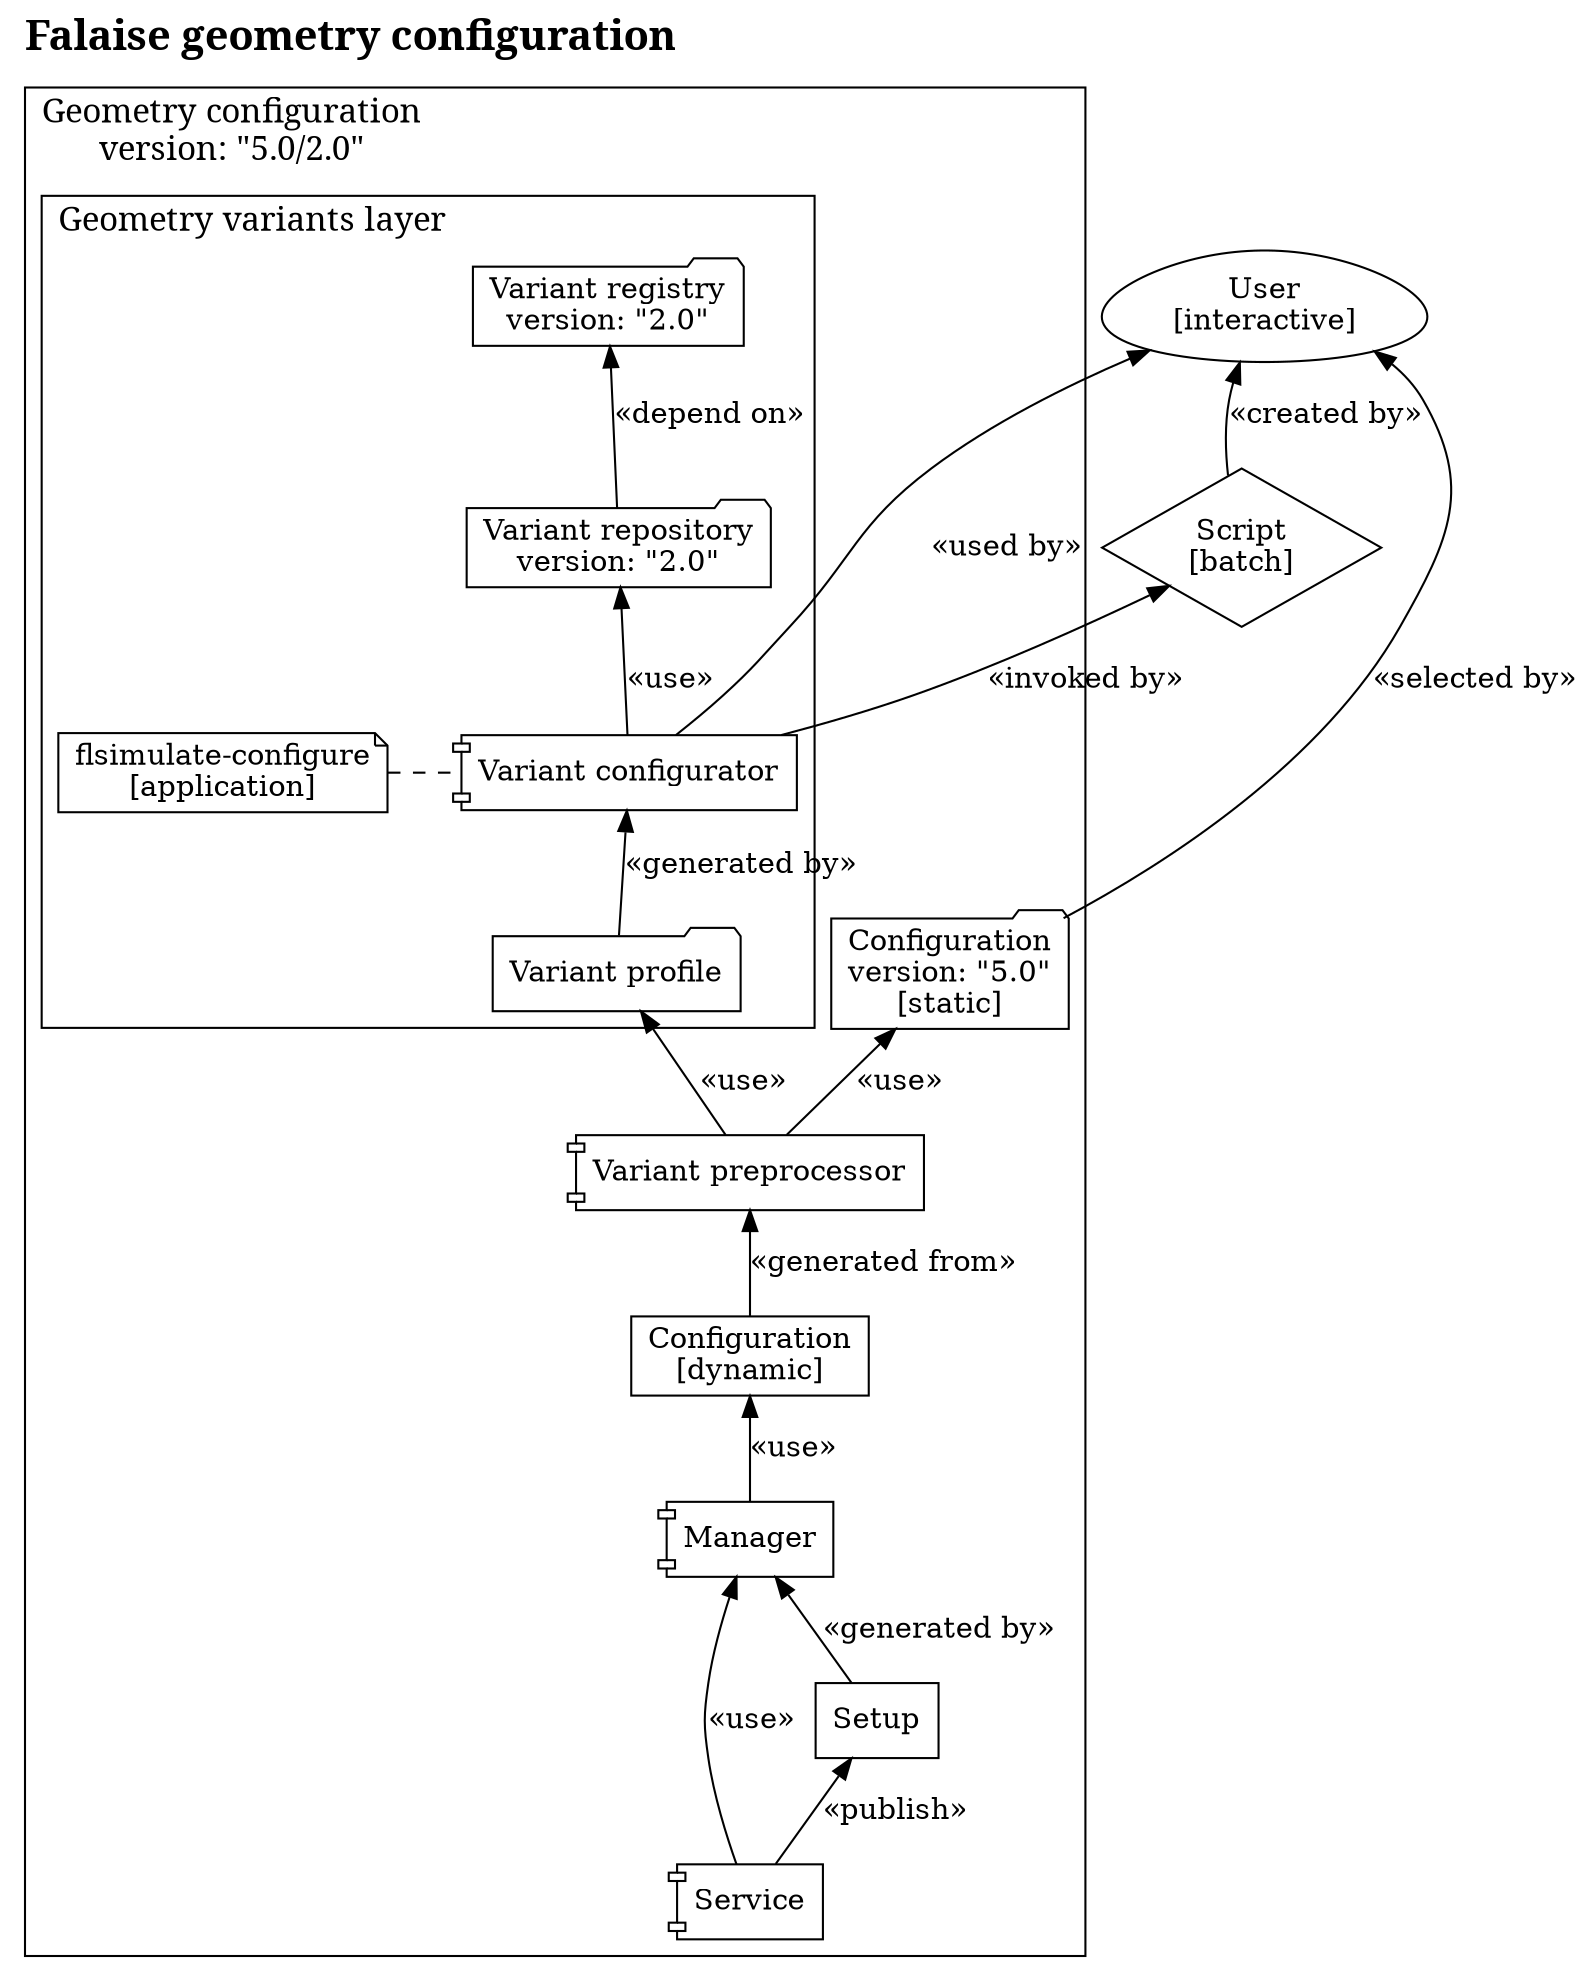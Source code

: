 // -*- mode: graphviz-dot; indent-tabs-mode: nil; -*-

digraph falaise_geometry_config_principles {
  rankdir="BT";
  label="Falaise geometry configuration"
  labelloc="t";
  labeljust="l";
  fontsize="20";
  fontname="bold";
  {
    fontsize="16";
    fontname="normal";
    User[shape="egg"; label="User\n[interactive]"; ];
    Script[shape="diamond"; label="Script\n[batch]"; ];
    Script -> User[label="&laquo;created by&raquo;";];
         
    subgraph cluster_Geometry {
      label="Geometry configuration\nversion: \"5.0/2.0\"";
      labelloc="b";
      labeljust="l";
                 
      subgraph cluster_GeometryVariant {
        label="Geometry variants layer";

        GeometryVariantRegistry
        [
          shape="folder";
          label="Variant registry\nversion: \"2.0\"";
        ];
                         
        GeometryVariantRepository
        [
          shape="folder";
          label="Variant repository\nversion: \"2.0\"";
        ];

        subgraph {
          rank="same";
              
          GeometryVariantConfigurator
          [
            shape="component";
            label="Variant configurator";
          ];
        
          GeometryVariantConfiguratorNote
          [
            shape="note";
            label="flsimulate-configure\n[application]";
          ];
                                 
          GeometryVariantConfiguratorNote -> GeometryVariantConfigurator
          [
            //label="&laquo;implement&raquo;";
            dir="none";
            style="dashed";
          ];
        }

        GeometryVariantProfile
        [
          shape="folder";
          label="Variant profile";
        ];

        GeometryVariantRepository   -> GeometryVariantRegistry [label="&laquo;depend on&raquo;"];
        GeometryVariantConfigurator -> GeometryVariantRepository [label="&laquo;use&raquo;"];
        GeometryVariantProfile      -> GeometryVariantConfigurator [label="&laquo;generated by&raquo;" ];

      }                   

      GeometryConfigurationStatic
      [
        shape="folder";
        label="Configuration\nversion: \"5.0\"\n[static]";
      ];
                     
      GeometryConfigurationDynamic
      [
        shape="box";
        label="Configuration\n[dynamic]";
      ];

      GeometryVariantPreprocessor
      [
        shape="component";
        label="Variant preprocessor";
      ];
                       
      GeometryVariantPreprocessor  -> GeometryVariantProfile [label="&laquo;use&raquo;"];
      GeometryVariantPreprocessor  -> GeometryConfigurationStatic [label="&laquo;use&raquo;"];
      GeometryConfigurationDynamic -> GeometryVariantPreprocessor [label="&laquo;generated from&raquo;"];
                        
      GeometryManager
      [
        shape="component";
        label="Manager"; //\n[application]";
      ];

      GeometrySetup
      [
        shape="box";
        label="Setup";
      ];
                         
      GeometryManager -> GeometryConfigurationDynamic [label="&laquo;use&raquo;"];
      GeometrySetup   -> GeometryManager [label="&laquo;generated by&raquo;"];
      
      GeometryService
      [
        shape="component";
        label="Service";
      ];

      GeometryService -> GeometryManager [label="&laquo;use&raquo;"];
      GeometryService -> GeometrySetup [label="&laquo;publish&raquo;"];
    }
  }
  GeometryVariantConfigurator -> User [label="&laquo;used by&raquo;"];
  GeometryVariantConfigurator -> Script [label="&laquo;invoked by&raquo;"];
  GeometryConfigurationStatic -> User [label="&laquo;selected by&raquo;"];

}
